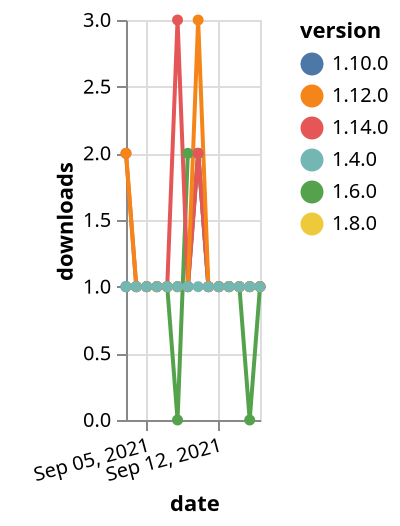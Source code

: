 {"$schema": "https://vega.github.io/schema/vega-lite/v5.json", "description": "A simple bar chart with embedded data.", "data": {"values": [{"date": "2021-09-03", "total": 182, "delta": 1, "version": "1.6.0"}, {"date": "2021-09-04", "total": 183, "delta": 1, "version": "1.6.0"}, {"date": "2021-09-05", "total": 184, "delta": 1, "version": "1.6.0"}, {"date": "2021-09-06", "total": 185, "delta": 1, "version": "1.6.0"}, {"date": "2021-09-07", "total": 186, "delta": 1, "version": "1.6.0"}, {"date": "2021-09-08", "total": 186, "delta": 0, "version": "1.6.0"}, {"date": "2021-09-09", "total": 188, "delta": 2, "version": "1.6.0"}, {"date": "2021-09-10", "total": 190, "delta": 2, "version": "1.6.0"}, {"date": "2021-09-11", "total": 191, "delta": 1, "version": "1.6.0"}, {"date": "2021-09-12", "total": 192, "delta": 1, "version": "1.6.0"}, {"date": "2021-09-13", "total": 193, "delta": 1, "version": "1.6.0"}, {"date": "2021-09-14", "total": 194, "delta": 1, "version": "1.6.0"}, {"date": "2021-09-15", "total": 194, "delta": 0, "version": "1.6.0"}, {"date": "2021-09-16", "total": 195, "delta": 1, "version": "1.6.0"}, {"date": "2021-09-03", "total": 169, "delta": 1, "version": "1.8.0"}, {"date": "2021-09-04", "total": 170, "delta": 1, "version": "1.8.0"}, {"date": "2021-09-05", "total": 171, "delta": 1, "version": "1.8.0"}, {"date": "2021-09-06", "total": 172, "delta": 1, "version": "1.8.0"}, {"date": "2021-09-07", "total": 173, "delta": 1, "version": "1.8.0"}, {"date": "2021-09-08", "total": 174, "delta": 1, "version": "1.8.0"}, {"date": "2021-09-09", "total": 175, "delta": 1, "version": "1.8.0"}, {"date": "2021-09-10", "total": 177, "delta": 2, "version": "1.8.0"}, {"date": "2021-09-11", "total": 178, "delta": 1, "version": "1.8.0"}, {"date": "2021-09-12", "total": 179, "delta": 1, "version": "1.8.0"}, {"date": "2021-09-13", "total": 180, "delta": 1, "version": "1.8.0"}, {"date": "2021-09-14", "total": 181, "delta": 1, "version": "1.8.0"}, {"date": "2021-09-15", "total": 182, "delta": 1, "version": "1.8.0"}, {"date": "2021-09-16", "total": 183, "delta": 1, "version": "1.8.0"}, {"date": "2021-09-03", "total": 148, "delta": 1, "version": "1.10.0"}, {"date": "2021-09-04", "total": 149, "delta": 1, "version": "1.10.0"}, {"date": "2021-09-05", "total": 150, "delta": 1, "version": "1.10.0"}, {"date": "2021-09-06", "total": 151, "delta": 1, "version": "1.10.0"}, {"date": "2021-09-07", "total": 152, "delta": 1, "version": "1.10.0"}, {"date": "2021-09-08", "total": 153, "delta": 1, "version": "1.10.0"}, {"date": "2021-09-09", "total": 154, "delta": 1, "version": "1.10.0"}, {"date": "2021-09-10", "total": 156, "delta": 2, "version": "1.10.0"}, {"date": "2021-09-11", "total": 157, "delta": 1, "version": "1.10.0"}, {"date": "2021-09-12", "total": 158, "delta": 1, "version": "1.10.0"}, {"date": "2021-09-13", "total": 159, "delta": 1, "version": "1.10.0"}, {"date": "2021-09-14", "total": 160, "delta": 1, "version": "1.10.0"}, {"date": "2021-09-15", "total": 161, "delta": 1, "version": "1.10.0"}, {"date": "2021-09-16", "total": 162, "delta": 1, "version": "1.10.0"}, {"date": "2021-09-03", "total": 119, "delta": 2, "version": "1.14.0"}, {"date": "2021-09-04", "total": 120, "delta": 1, "version": "1.14.0"}, {"date": "2021-09-05", "total": 121, "delta": 1, "version": "1.14.0"}, {"date": "2021-09-06", "total": 122, "delta": 1, "version": "1.14.0"}, {"date": "2021-09-07", "total": 123, "delta": 1, "version": "1.14.0"}, {"date": "2021-09-08", "total": 126, "delta": 3, "version": "1.14.0"}, {"date": "2021-09-09", "total": 127, "delta": 1, "version": "1.14.0"}, {"date": "2021-09-10", "total": 129, "delta": 2, "version": "1.14.0"}, {"date": "2021-09-11", "total": 130, "delta": 1, "version": "1.14.0"}, {"date": "2021-09-12", "total": 131, "delta": 1, "version": "1.14.0"}, {"date": "2021-09-13", "total": 132, "delta": 1, "version": "1.14.0"}, {"date": "2021-09-14", "total": 133, "delta": 1, "version": "1.14.0"}, {"date": "2021-09-15", "total": 134, "delta": 1, "version": "1.14.0"}, {"date": "2021-09-16", "total": 135, "delta": 1, "version": "1.14.0"}, {"date": "2021-09-03", "total": 164, "delta": 2, "version": "1.12.0"}, {"date": "2021-09-04", "total": 165, "delta": 1, "version": "1.12.0"}, {"date": "2021-09-05", "total": 166, "delta": 1, "version": "1.12.0"}, {"date": "2021-09-06", "total": 167, "delta": 1, "version": "1.12.0"}, {"date": "2021-09-07", "total": 168, "delta": 1, "version": "1.12.0"}, {"date": "2021-09-08", "total": 169, "delta": 1, "version": "1.12.0"}, {"date": "2021-09-09", "total": 170, "delta": 1, "version": "1.12.0"}, {"date": "2021-09-10", "total": 173, "delta": 3, "version": "1.12.0"}, {"date": "2021-09-11", "total": 174, "delta": 1, "version": "1.12.0"}, {"date": "2021-09-12", "total": 175, "delta": 1, "version": "1.12.0"}, {"date": "2021-09-13", "total": 176, "delta": 1, "version": "1.12.0"}, {"date": "2021-09-14", "total": 177, "delta": 1, "version": "1.12.0"}, {"date": "2021-09-15", "total": 178, "delta": 1, "version": "1.12.0"}, {"date": "2021-09-16", "total": 179, "delta": 1, "version": "1.12.0"}, {"date": "2021-09-03", "total": 207, "delta": 1, "version": "1.4.0"}, {"date": "2021-09-04", "total": 208, "delta": 1, "version": "1.4.0"}, {"date": "2021-09-05", "total": 209, "delta": 1, "version": "1.4.0"}, {"date": "2021-09-06", "total": 210, "delta": 1, "version": "1.4.0"}, {"date": "2021-09-07", "total": 211, "delta": 1, "version": "1.4.0"}, {"date": "2021-09-08", "total": 212, "delta": 1, "version": "1.4.0"}, {"date": "2021-09-09", "total": 213, "delta": 1, "version": "1.4.0"}, {"date": "2021-09-10", "total": 214, "delta": 1, "version": "1.4.0"}, {"date": "2021-09-11", "total": 215, "delta": 1, "version": "1.4.0"}, {"date": "2021-09-12", "total": 216, "delta": 1, "version": "1.4.0"}, {"date": "2021-09-13", "total": 217, "delta": 1, "version": "1.4.0"}, {"date": "2021-09-14", "total": 218, "delta": 1, "version": "1.4.0"}, {"date": "2021-09-15", "total": 219, "delta": 1, "version": "1.4.0"}, {"date": "2021-09-16", "total": 220, "delta": 1, "version": "1.4.0"}]}, "width": "container", "mark": {"type": "line", "point": {"filled": true}}, "encoding": {"x": {"field": "date", "type": "temporal", "timeUnit": "yearmonthdate", "title": "date", "axis": {"labelAngle": -15}}, "y": {"field": "delta", "type": "quantitative", "title": "downloads"}, "color": {"field": "version", "type": "nominal"}, "tooltip": {"field": "delta"}}}